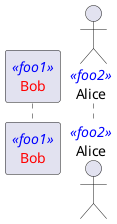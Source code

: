 {
  "sha1": "56vg66tp7w9ru3yjmieki6y57lvv19k",
  "insertion": {
    "when": "2024-05-30T20:48:20.666Z",
    "url": "http://wiki.plantuml.net/site/style-evolution",
    "user": "plantuml@gmail.com"
  }
}
@startuml

skinparam useBetaStyle true

<style>
participant {
  FontColor red
}

stereotype {
  FontColor blue
}
</style>

participant Bob <<foo1>> 
actor Alice <<foo2>>

@enduml
